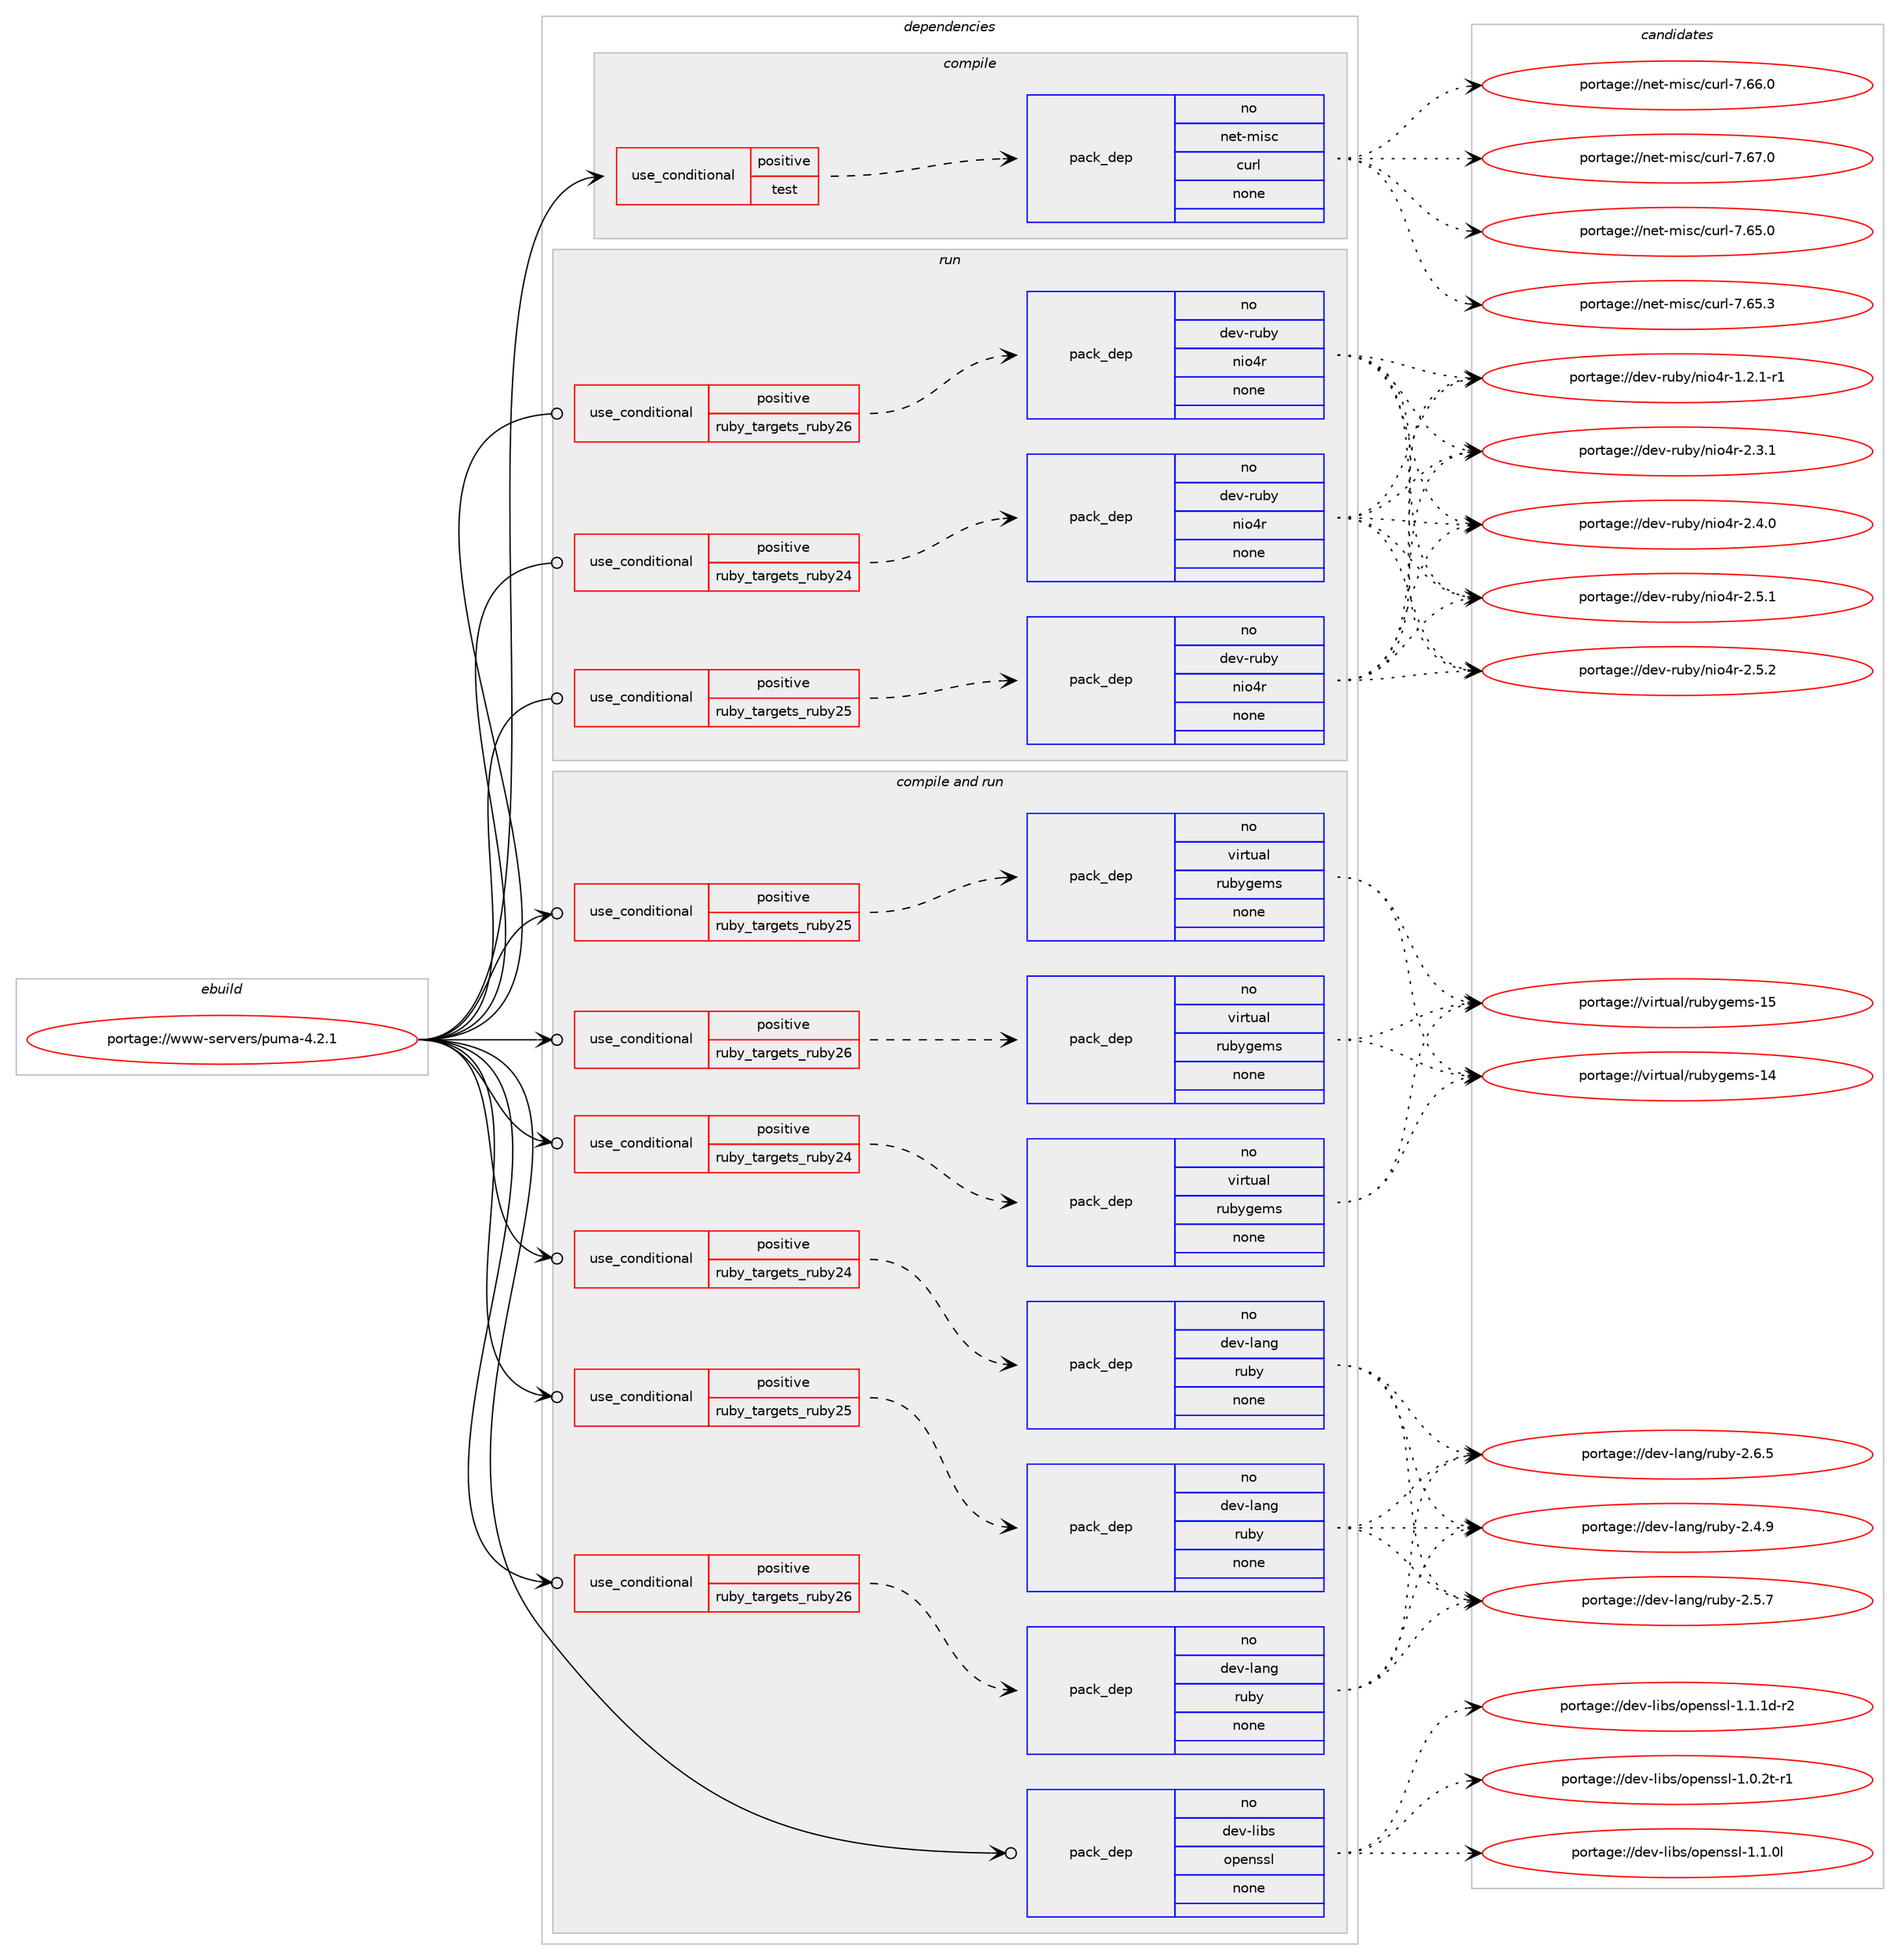 digraph prolog {

# *************
# Graph options
# *************

newrank=true;
concentrate=true;
compound=true;
graph [rankdir=LR,fontname=Helvetica,fontsize=10,ranksep=1.5];#, ranksep=2.5, nodesep=0.2];
edge  [arrowhead=vee];
node  [fontname=Helvetica,fontsize=10];

# **********
# The ebuild
# **********

subgraph cluster_leftcol {
color=gray;
rank=same;
label=<<i>ebuild</i>>;
id [label="portage://www-servers/puma-4.2.1", color=red, width=4, href="../www-servers/puma-4.2.1.svg"];
}

# ****************
# The dependencies
# ****************

subgraph cluster_midcol {
color=gray;
label=<<i>dependencies</i>>;
subgraph cluster_compile {
fillcolor="#eeeeee";
style=filled;
label=<<i>compile</i>>;
subgraph cond107026 {
dependency444315 [label=<<TABLE BORDER="0" CELLBORDER="1" CELLSPACING="0" CELLPADDING="4"><TR><TD ROWSPAN="3" CELLPADDING="10">use_conditional</TD></TR><TR><TD>positive</TD></TR><TR><TD>test</TD></TR></TABLE>>, shape=none, color=red];
subgraph pack329402 {
dependency444316 [label=<<TABLE BORDER="0" CELLBORDER="1" CELLSPACING="0" CELLPADDING="4" WIDTH="220"><TR><TD ROWSPAN="6" CELLPADDING="30">pack_dep</TD></TR><TR><TD WIDTH="110">no</TD></TR><TR><TD>net-misc</TD></TR><TR><TD>curl</TD></TR><TR><TD>none</TD></TR><TR><TD></TD></TR></TABLE>>, shape=none, color=blue];
}
dependency444315:e -> dependency444316:w [weight=20,style="dashed",arrowhead="vee"];
}
id:e -> dependency444315:w [weight=20,style="solid",arrowhead="vee"];
}
subgraph cluster_compileandrun {
fillcolor="#eeeeee";
style=filled;
label=<<i>compile and run</i>>;
subgraph cond107027 {
dependency444317 [label=<<TABLE BORDER="0" CELLBORDER="1" CELLSPACING="0" CELLPADDING="4"><TR><TD ROWSPAN="3" CELLPADDING="10">use_conditional</TD></TR><TR><TD>positive</TD></TR><TR><TD>ruby_targets_ruby24</TD></TR></TABLE>>, shape=none, color=red];
subgraph pack329403 {
dependency444318 [label=<<TABLE BORDER="0" CELLBORDER="1" CELLSPACING="0" CELLPADDING="4" WIDTH="220"><TR><TD ROWSPAN="6" CELLPADDING="30">pack_dep</TD></TR><TR><TD WIDTH="110">no</TD></TR><TR><TD>dev-lang</TD></TR><TR><TD>ruby</TD></TR><TR><TD>none</TD></TR><TR><TD></TD></TR></TABLE>>, shape=none, color=blue];
}
dependency444317:e -> dependency444318:w [weight=20,style="dashed",arrowhead="vee"];
}
id:e -> dependency444317:w [weight=20,style="solid",arrowhead="odotvee"];
subgraph cond107028 {
dependency444319 [label=<<TABLE BORDER="0" CELLBORDER="1" CELLSPACING="0" CELLPADDING="4"><TR><TD ROWSPAN="3" CELLPADDING="10">use_conditional</TD></TR><TR><TD>positive</TD></TR><TR><TD>ruby_targets_ruby24</TD></TR></TABLE>>, shape=none, color=red];
subgraph pack329404 {
dependency444320 [label=<<TABLE BORDER="0" CELLBORDER="1" CELLSPACING="0" CELLPADDING="4" WIDTH="220"><TR><TD ROWSPAN="6" CELLPADDING="30">pack_dep</TD></TR><TR><TD WIDTH="110">no</TD></TR><TR><TD>virtual</TD></TR><TR><TD>rubygems</TD></TR><TR><TD>none</TD></TR><TR><TD></TD></TR></TABLE>>, shape=none, color=blue];
}
dependency444319:e -> dependency444320:w [weight=20,style="dashed",arrowhead="vee"];
}
id:e -> dependency444319:w [weight=20,style="solid",arrowhead="odotvee"];
subgraph cond107029 {
dependency444321 [label=<<TABLE BORDER="0" CELLBORDER="1" CELLSPACING="0" CELLPADDING="4"><TR><TD ROWSPAN="3" CELLPADDING="10">use_conditional</TD></TR><TR><TD>positive</TD></TR><TR><TD>ruby_targets_ruby25</TD></TR></TABLE>>, shape=none, color=red];
subgraph pack329405 {
dependency444322 [label=<<TABLE BORDER="0" CELLBORDER="1" CELLSPACING="0" CELLPADDING="4" WIDTH="220"><TR><TD ROWSPAN="6" CELLPADDING="30">pack_dep</TD></TR><TR><TD WIDTH="110">no</TD></TR><TR><TD>dev-lang</TD></TR><TR><TD>ruby</TD></TR><TR><TD>none</TD></TR><TR><TD></TD></TR></TABLE>>, shape=none, color=blue];
}
dependency444321:e -> dependency444322:w [weight=20,style="dashed",arrowhead="vee"];
}
id:e -> dependency444321:w [weight=20,style="solid",arrowhead="odotvee"];
subgraph cond107030 {
dependency444323 [label=<<TABLE BORDER="0" CELLBORDER="1" CELLSPACING="0" CELLPADDING="4"><TR><TD ROWSPAN="3" CELLPADDING="10">use_conditional</TD></TR><TR><TD>positive</TD></TR><TR><TD>ruby_targets_ruby25</TD></TR></TABLE>>, shape=none, color=red];
subgraph pack329406 {
dependency444324 [label=<<TABLE BORDER="0" CELLBORDER="1" CELLSPACING="0" CELLPADDING="4" WIDTH="220"><TR><TD ROWSPAN="6" CELLPADDING="30">pack_dep</TD></TR><TR><TD WIDTH="110">no</TD></TR><TR><TD>virtual</TD></TR><TR><TD>rubygems</TD></TR><TR><TD>none</TD></TR><TR><TD></TD></TR></TABLE>>, shape=none, color=blue];
}
dependency444323:e -> dependency444324:w [weight=20,style="dashed",arrowhead="vee"];
}
id:e -> dependency444323:w [weight=20,style="solid",arrowhead="odotvee"];
subgraph cond107031 {
dependency444325 [label=<<TABLE BORDER="0" CELLBORDER="1" CELLSPACING="0" CELLPADDING="4"><TR><TD ROWSPAN="3" CELLPADDING="10">use_conditional</TD></TR><TR><TD>positive</TD></TR><TR><TD>ruby_targets_ruby26</TD></TR></TABLE>>, shape=none, color=red];
subgraph pack329407 {
dependency444326 [label=<<TABLE BORDER="0" CELLBORDER="1" CELLSPACING="0" CELLPADDING="4" WIDTH="220"><TR><TD ROWSPAN="6" CELLPADDING="30">pack_dep</TD></TR><TR><TD WIDTH="110">no</TD></TR><TR><TD>dev-lang</TD></TR><TR><TD>ruby</TD></TR><TR><TD>none</TD></TR><TR><TD></TD></TR></TABLE>>, shape=none, color=blue];
}
dependency444325:e -> dependency444326:w [weight=20,style="dashed",arrowhead="vee"];
}
id:e -> dependency444325:w [weight=20,style="solid",arrowhead="odotvee"];
subgraph cond107032 {
dependency444327 [label=<<TABLE BORDER="0" CELLBORDER="1" CELLSPACING="0" CELLPADDING="4"><TR><TD ROWSPAN="3" CELLPADDING="10">use_conditional</TD></TR><TR><TD>positive</TD></TR><TR><TD>ruby_targets_ruby26</TD></TR></TABLE>>, shape=none, color=red];
subgraph pack329408 {
dependency444328 [label=<<TABLE BORDER="0" CELLBORDER="1" CELLSPACING="0" CELLPADDING="4" WIDTH="220"><TR><TD ROWSPAN="6" CELLPADDING="30">pack_dep</TD></TR><TR><TD WIDTH="110">no</TD></TR><TR><TD>virtual</TD></TR><TR><TD>rubygems</TD></TR><TR><TD>none</TD></TR><TR><TD></TD></TR></TABLE>>, shape=none, color=blue];
}
dependency444327:e -> dependency444328:w [weight=20,style="dashed",arrowhead="vee"];
}
id:e -> dependency444327:w [weight=20,style="solid",arrowhead="odotvee"];
subgraph pack329409 {
dependency444329 [label=<<TABLE BORDER="0" CELLBORDER="1" CELLSPACING="0" CELLPADDING="4" WIDTH="220"><TR><TD ROWSPAN="6" CELLPADDING="30">pack_dep</TD></TR><TR><TD WIDTH="110">no</TD></TR><TR><TD>dev-libs</TD></TR><TR><TD>openssl</TD></TR><TR><TD>none</TD></TR><TR><TD></TD></TR></TABLE>>, shape=none, color=blue];
}
id:e -> dependency444329:w [weight=20,style="solid",arrowhead="odotvee"];
}
subgraph cluster_run {
fillcolor="#eeeeee";
style=filled;
label=<<i>run</i>>;
subgraph cond107033 {
dependency444330 [label=<<TABLE BORDER="0" CELLBORDER="1" CELLSPACING="0" CELLPADDING="4"><TR><TD ROWSPAN="3" CELLPADDING="10">use_conditional</TD></TR><TR><TD>positive</TD></TR><TR><TD>ruby_targets_ruby24</TD></TR></TABLE>>, shape=none, color=red];
subgraph pack329410 {
dependency444331 [label=<<TABLE BORDER="0" CELLBORDER="1" CELLSPACING="0" CELLPADDING="4" WIDTH="220"><TR><TD ROWSPAN="6" CELLPADDING="30">pack_dep</TD></TR><TR><TD WIDTH="110">no</TD></TR><TR><TD>dev-ruby</TD></TR><TR><TD>nio4r</TD></TR><TR><TD>none</TD></TR><TR><TD></TD></TR></TABLE>>, shape=none, color=blue];
}
dependency444330:e -> dependency444331:w [weight=20,style="dashed",arrowhead="vee"];
}
id:e -> dependency444330:w [weight=20,style="solid",arrowhead="odot"];
subgraph cond107034 {
dependency444332 [label=<<TABLE BORDER="0" CELLBORDER="1" CELLSPACING="0" CELLPADDING="4"><TR><TD ROWSPAN="3" CELLPADDING="10">use_conditional</TD></TR><TR><TD>positive</TD></TR><TR><TD>ruby_targets_ruby25</TD></TR></TABLE>>, shape=none, color=red];
subgraph pack329411 {
dependency444333 [label=<<TABLE BORDER="0" CELLBORDER="1" CELLSPACING="0" CELLPADDING="4" WIDTH="220"><TR><TD ROWSPAN="6" CELLPADDING="30">pack_dep</TD></TR><TR><TD WIDTH="110">no</TD></TR><TR><TD>dev-ruby</TD></TR><TR><TD>nio4r</TD></TR><TR><TD>none</TD></TR><TR><TD></TD></TR></TABLE>>, shape=none, color=blue];
}
dependency444332:e -> dependency444333:w [weight=20,style="dashed",arrowhead="vee"];
}
id:e -> dependency444332:w [weight=20,style="solid",arrowhead="odot"];
subgraph cond107035 {
dependency444334 [label=<<TABLE BORDER="0" CELLBORDER="1" CELLSPACING="0" CELLPADDING="4"><TR><TD ROWSPAN="3" CELLPADDING="10">use_conditional</TD></TR><TR><TD>positive</TD></TR><TR><TD>ruby_targets_ruby26</TD></TR></TABLE>>, shape=none, color=red];
subgraph pack329412 {
dependency444335 [label=<<TABLE BORDER="0" CELLBORDER="1" CELLSPACING="0" CELLPADDING="4" WIDTH="220"><TR><TD ROWSPAN="6" CELLPADDING="30">pack_dep</TD></TR><TR><TD WIDTH="110">no</TD></TR><TR><TD>dev-ruby</TD></TR><TR><TD>nio4r</TD></TR><TR><TD>none</TD></TR><TR><TD></TD></TR></TABLE>>, shape=none, color=blue];
}
dependency444334:e -> dependency444335:w [weight=20,style="dashed",arrowhead="vee"];
}
id:e -> dependency444334:w [weight=20,style="solid",arrowhead="odot"];
}
}

# **************
# The candidates
# **************

subgraph cluster_choices {
rank=same;
color=gray;
label=<<i>candidates</i>>;

subgraph choice329402 {
color=black;
nodesep=1;
choiceportage1101011164510910511599479911711410845554654534648 [label="portage://net-misc/curl-7.65.0", color=red, width=4,href="../net-misc/curl-7.65.0.svg"];
choiceportage1101011164510910511599479911711410845554654534651 [label="portage://net-misc/curl-7.65.3", color=red, width=4,href="../net-misc/curl-7.65.3.svg"];
choiceportage1101011164510910511599479911711410845554654544648 [label="portage://net-misc/curl-7.66.0", color=red, width=4,href="../net-misc/curl-7.66.0.svg"];
choiceportage1101011164510910511599479911711410845554654554648 [label="portage://net-misc/curl-7.67.0", color=red, width=4,href="../net-misc/curl-7.67.0.svg"];
dependency444316:e -> choiceportage1101011164510910511599479911711410845554654534648:w [style=dotted,weight="100"];
dependency444316:e -> choiceportage1101011164510910511599479911711410845554654534651:w [style=dotted,weight="100"];
dependency444316:e -> choiceportage1101011164510910511599479911711410845554654544648:w [style=dotted,weight="100"];
dependency444316:e -> choiceportage1101011164510910511599479911711410845554654554648:w [style=dotted,weight="100"];
}
subgraph choice329403 {
color=black;
nodesep=1;
choiceportage10010111845108971101034711411798121455046524657 [label="portage://dev-lang/ruby-2.4.9", color=red, width=4,href="../dev-lang/ruby-2.4.9.svg"];
choiceportage10010111845108971101034711411798121455046534655 [label="portage://dev-lang/ruby-2.5.7", color=red, width=4,href="../dev-lang/ruby-2.5.7.svg"];
choiceportage10010111845108971101034711411798121455046544653 [label="portage://dev-lang/ruby-2.6.5", color=red, width=4,href="../dev-lang/ruby-2.6.5.svg"];
dependency444318:e -> choiceportage10010111845108971101034711411798121455046524657:w [style=dotted,weight="100"];
dependency444318:e -> choiceportage10010111845108971101034711411798121455046534655:w [style=dotted,weight="100"];
dependency444318:e -> choiceportage10010111845108971101034711411798121455046544653:w [style=dotted,weight="100"];
}
subgraph choice329404 {
color=black;
nodesep=1;
choiceportage118105114116117971084711411798121103101109115454952 [label="portage://virtual/rubygems-14", color=red, width=4,href="../virtual/rubygems-14.svg"];
choiceportage118105114116117971084711411798121103101109115454953 [label="portage://virtual/rubygems-15", color=red, width=4,href="../virtual/rubygems-15.svg"];
dependency444320:e -> choiceportage118105114116117971084711411798121103101109115454952:w [style=dotted,weight="100"];
dependency444320:e -> choiceportage118105114116117971084711411798121103101109115454953:w [style=dotted,weight="100"];
}
subgraph choice329405 {
color=black;
nodesep=1;
choiceportage10010111845108971101034711411798121455046524657 [label="portage://dev-lang/ruby-2.4.9", color=red, width=4,href="../dev-lang/ruby-2.4.9.svg"];
choiceportage10010111845108971101034711411798121455046534655 [label="portage://dev-lang/ruby-2.5.7", color=red, width=4,href="../dev-lang/ruby-2.5.7.svg"];
choiceportage10010111845108971101034711411798121455046544653 [label="portage://dev-lang/ruby-2.6.5", color=red, width=4,href="../dev-lang/ruby-2.6.5.svg"];
dependency444322:e -> choiceportage10010111845108971101034711411798121455046524657:w [style=dotted,weight="100"];
dependency444322:e -> choiceportage10010111845108971101034711411798121455046534655:w [style=dotted,weight="100"];
dependency444322:e -> choiceportage10010111845108971101034711411798121455046544653:w [style=dotted,weight="100"];
}
subgraph choice329406 {
color=black;
nodesep=1;
choiceportage118105114116117971084711411798121103101109115454952 [label="portage://virtual/rubygems-14", color=red, width=4,href="../virtual/rubygems-14.svg"];
choiceportage118105114116117971084711411798121103101109115454953 [label="portage://virtual/rubygems-15", color=red, width=4,href="../virtual/rubygems-15.svg"];
dependency444324:e -> choiceportage118105114116117971084711411798121103101109115454952:w [style=dotted,weight="100"];
dependency444324:e -> choiceportage118105114116117971084711411798121103101109115454953:w [style=dotted,weight="100"];
}
subgraph choice329407 {
color=black;
nodesep=1;
choiceportage10010111845108971101034711411798121455046524657 [label="portage://dev-lang/ruby-2.4.9", color=red, width=4,href="../dev-lang/ruby-2.4.9.svg"];
choiceportage10010111845108971101034711411798121455046534655 [label="portage://dev-lang/ruby-2.5.7", color=red, width=4,href="../dev-lang/ruby-2.5.7.svg"];
choiceportage10010111845108971101034711411798121455046544653 [label="portage://dev-lang/ruby-2.6.5", color=red, width=4,href="../dev-lang/ruby-2.6.5.svg"];
dependency444326:e -> choiceportage10010111845108971101034711411798121455046524657:w [style=dotted,weight="100"];
dependency444326:e -> choiceportage10010111845108971101034711411798121455046534655:w [style=dotted,weight="100"];
dependency444326:e -> choiceportage10010111845108971101034711411798121455046544653:w [style=dotted,weight="100"];
}
subgraph choice329408 {
color=black;
nodesep=1;
choiceportage118105114116117971084711411798121103101109115454952 [label="portage://virtual/rubygems-14", color=red, width=4,href="../virtual/rubygems-14.svg"];
choiceportage118105114116117971084711411798121103101109115454953 [label="portage://virtual/rubygems-15", color=red, width=4,href="../virtual/rubygems-15.svg"];
dependency444328:e -> choiceportage118105114116117971084711411798121103101109115454952:w [style=dotted,weight="100"];
dependency444328:e -> choiceportage118105114116117971084711411798121103101109115454953:w [style=dotted,weight="100"];
}
subgraph choice329409 {
color=black;
nodesep=1;
choiceportage1001011184510810598115471111121011101151151084549464846501164511449 [label="portage://dev-libs/openssl-1.0.2t-r1", color=red, width=4,href="../dev-libs/openssl-1.0.2t-r1.svg"];
choiceportage100101118451081059811547111112101110115115108454946494648108 [label="portage://dev-libs/openssl-1.1.0l", color=red, width=4,href="../dev-libs/openssl-1.1.0l.svg"];
choiceportage1001011184510810598115471111121011101151151084549464946491004511450 [label="portage://dev-libs/openssl-1.1.1d-r2", color=red, width=4,href="../dev-libs/openssl-1.1.1d-r2.svg"];
dependency444329:e -> choiceportage1001011184510810598115471111121011101151151084549464846501164511449:w [style=dotted,weight="100"];
dependency444329:e -> choiceportage100101118451081059811547111112101110115115108454946494648108:w [style=dotted,weight="100"];
dependency444329:e -> choiceportage1001011184510810598115471111121011101151151084549464946491004511450:w [style=dotted,weight="100"];
}
subgraph choice329410 {
color=black;
nodesep=1;
choiceportage100101118451141179812147110105111521144549465046494511449 [label="portage://dev-ruby/nio4r-1.2.1-r1", color=red, width=4,href="../dev-ruby/nio4r-1.2.1-r1.svg"];
choiceportage10010111845114117981214711010511152114455046514649 [label="portage://dev-ruby/nio4r-2.3.1", color=red, width=4,href="../dev-ruby/nio4r-2.3.1.svg"];
choiceportage10010111845114117981214711010511152114455046524648 [label="portage://dev-ruby/nio4r-2.4.0", color=red, width=4,href="../dev-ruby/nio4r-2.4.0.svg"];
choiceportage10010111845114117981214711010511152114455046534649 [label="portage://dev-ruby/nio4r-2.5.1", color=red, width=4,href="../dev-ruby/nio4r-2.5.1.svg"];
choiceportage10010111845114117981214711010511152114455046534650 [label="portage://dev-ruby/nio4r-2.5.2", color=red, width=4,href="../dev-ruby/nio4r-2.5.2.svg"];
dependency444331:e -> choiceportage100101118451141179812147110105111521144549465046494511449:w [style=dotted,weight="100"];
dependency444331:e -> choiceportage10010111845114117981214711010511152114455046514649:w [style=dotted,weight="100"];
dependency444331:e -> choiceportage10010111845114117981214711010511152114455046524648:w [style=dotted,weight="100"];
dependency444331:e -> choiceportage10010111845114117981214711010511152114455046534649:w [style=dotted,weight="100"];
dependency444331:e -> choiceportage10010111845114117981214711010511152114455046534650:w [style=dotted,weight="100"];
}
subgraph choice329411 {
color=black;
nodesep=1;
choiceportage100101118451141179812147110105111521144549465046494511449 [label="portage://dev-ruby/nio4r-1.2.1-r1", color=red, width=4,href="../dev-ruby/nio4r-1.2.1-r1.svg"];
choiceportage10010111845114117981214711010511152114455046514649 [label="portage://dev-ruby/nio4r-2.3.1", color=red, width=4,href="../dev-ruby/nio4r-2.3.1.svg"];
choiceportage10010111845114117981214711010511152114455046524648 [label="portage://dev-ruby/nio4r-2.4.0", color=red, width=4,href="../dev-ruby/nio4r-2.4.0.svg"];
choiceportage10010111845114117981214711010511152114455046534649 [label="portage://dev-ruby/nio4r-2.5.1", color=red, width=4,href="../dev-ruby/nio4r-2.5.1.svg"];
choiceportage10010111845114117981214711010511152114455046534650 [label="portage://dev-ruby/nio4r-2.5.2", color=red, width=4,href="../dev-ruby/nio4r-2.5.2.svg"];
dependency444333:e -> choiceportage100101118451141179812147110105111521144549465046494511449:w [style=dotted,weight="100"];
dependency444333:e -> choiceportage10010111845114117981214711010511152114455046514649:w [style=dotted,weight="100"];
dependency444333:e -> choiceportage10010111845114117981214711010511152114455046524648:w [style=dotted,weight="100"];
dependency444333:e -> choiceportage10010111845114117981214711010511152114455046534649:w [style=dotted,weight="100"];
dependency444333:e -> choiceportage10010111845114117981214711010511152114455046534650:w [style=dotted,weight="100"];
}
subgraph choice329412 {
color=black;
nodesep=1;
choiceportage100101118451141179812147110105111521144549465046494511449 [label="portage://dev-ruby/nio4r-1.2.1-r1", color=red, width=4,href="../dev-ruby/nio4r-1.2.1-r1.svg"];
choiceportage10010111845114117981214711010511152114455046514649 [label="portage://dev-ruby/nio4r-2.3.1", color=red, width=4,href="../dev-ruby/nio4r-2.3.1.svg"];
choiceportage10010111845114117981214711010511152114455046524648 [label="portage://dev-ruby/nio4r-2.4.0", color=red, width=4,href="../dev-ruby/nio4r-2.4.0.svg"];
choiceportage10010111845114117981214711010511152114455046534649 [label="portage://dev-ruby/nio4r-2.5.1", color=red, width=4,href="../dev-ruby/nio4r-2.5.1.svg"];
choiceportage10010111845114117981214711010511152114455046534650 [label="portage://dev-ruby/nio4r-2.5.2", color=red, width=4,href="../dev-ruby/nio4r-2.5.2.svg"];
dependency444335:e -> choiceportage100101118451141179812147110105111521144549465046494511449:w [style=dotted,weight="100"];
dependency444335:e -> choiceportage10010111845114117981214711010511152114455046514649:w [style=dotted,weight="100"];
dependency444335:e -> choiceportage10010111845114117981214711010511152114455046524648:w [style=dotted,weight="100"];
dependency444335:e -> choiceportage10010111845114117981214711010511152114455046534649:w [style=dotted,weight="100"];
dependency444335:e -> choiceportage10010111845114117981214711010511152114455046534650:w [style=dotted,weight="100"];
}
}

}
